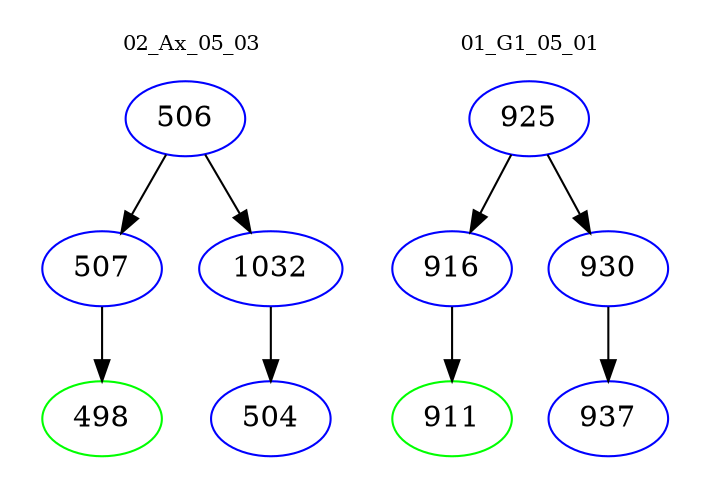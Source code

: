 digraph{
subgraph cluster_0 {
color = white
label = "02_Ax_05_03";
fontsize=10;
T0_506 [label="506", color="blue"]
T0_506 -> T0_507 [color="black"]
T0_507 [label="507", color="blue"]
T0_507 -> T0_498 [color="black"]
T0_498 [label="498", color="green"]
T0_506 -> T0_1032 [color="black"]
T0_1032 [label="1032", color="blue"]
T0_1032 -> T0_504 [color="black"]
T0_504 [label="504", color="blue"]
}
subgraph cluster_1 {
color = white
label = "01_G1_05_01";
fontsize=10;
T1_925 [label="925", color="blue"]
T1_925 -> T1_916 [color="black"]
T1_916 [label="916", color="blue"]
T1_916 -> T1_911 [color="black"]
T1_911 [label="911", color="green"]
T1_925 -> T1_930 [color="black"]
T1_930 [label="930", color="blue"]
T1_930 -> T1_937 [color="black"]
T1_937 [label="937", color="blue"]
}
}
